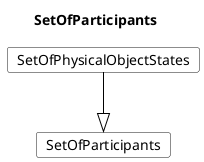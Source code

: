 @startuml
Title SetOfParticipants 

Card SetOfParticipants #fff [
SetOfParticipants
]
Card SetOfPhysicalObjectStates #fff [
SetOfPhysicalObjectStates
]
SetOfPhysicalObjectStates --|> SetOfParticipants  #000 
@enduml